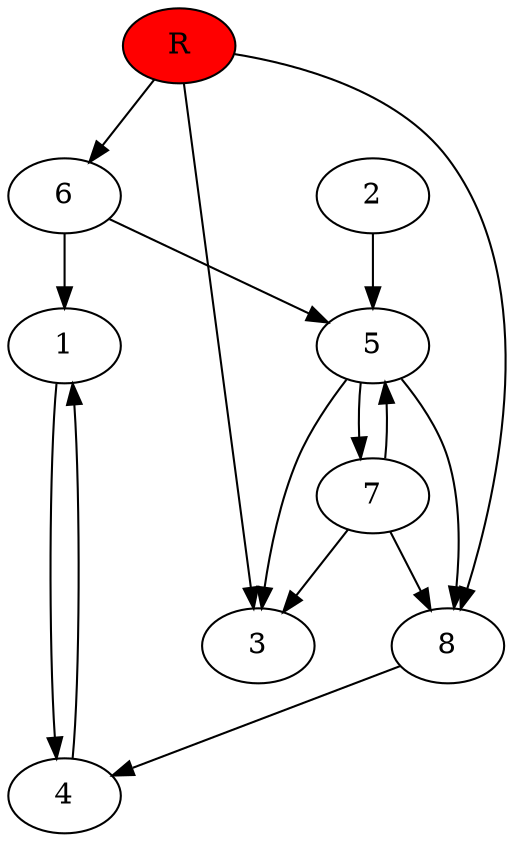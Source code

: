digraph prb4746 {
	1
	2
	3
	4
	5
	6
	7
	8
	R [fillcolor="#ff0000" style=filled]
	1 -> 4
	2 -> 5
	4 -> 1
	5 -> 3
	5 -> 7
	5 -> 8
	6 -> 1
	6 -> 5
	7 -> 3
	7 -> 5
	7 -> 8
	8 -> 4
	R -> 3
	R -> 6
	R -> 8
}
